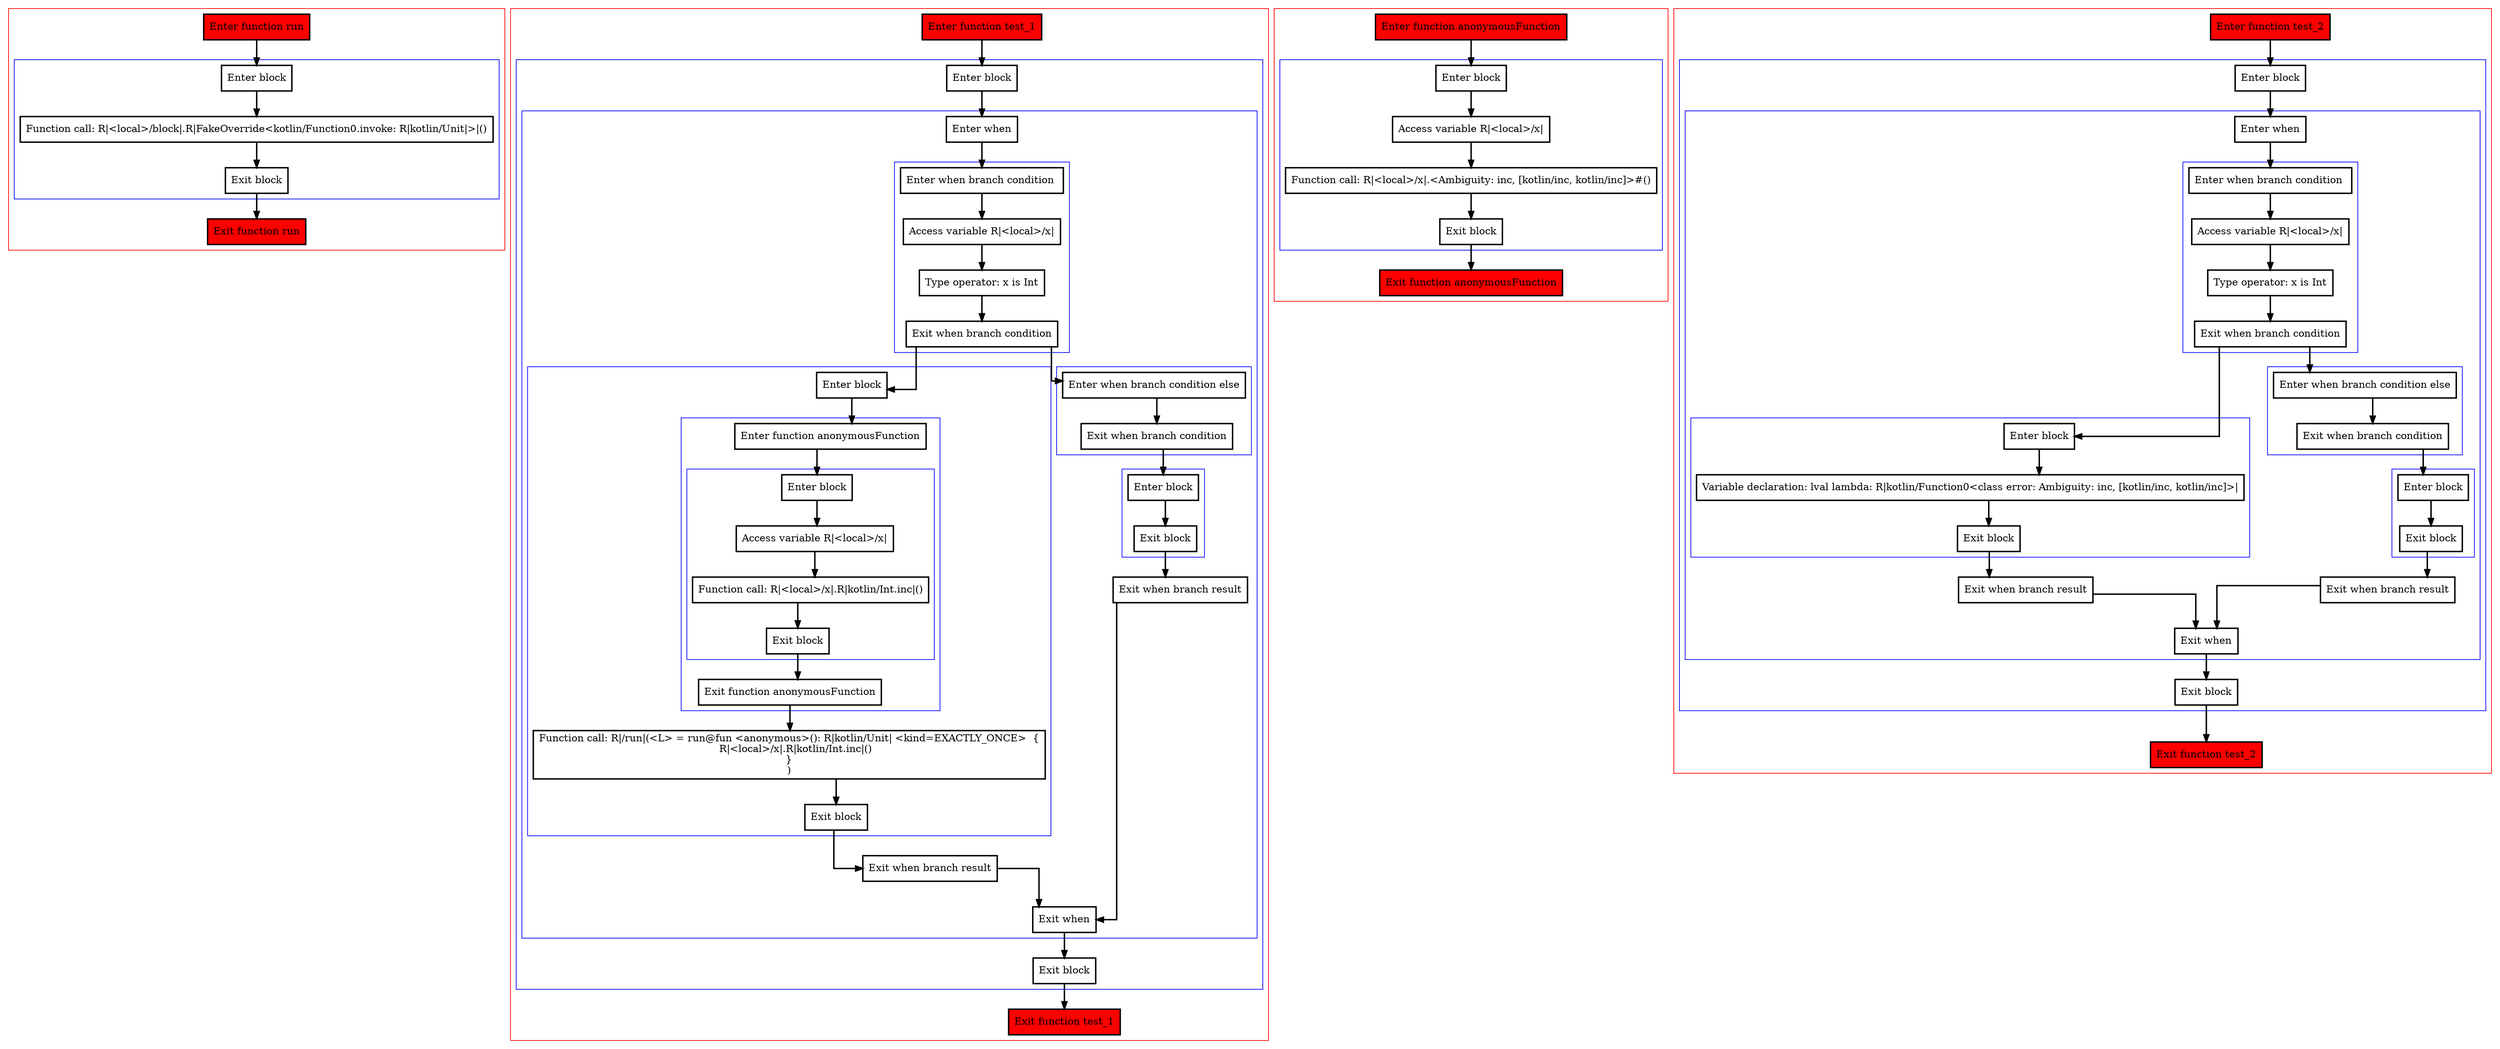 digraph lambdas_kt {
  graph [splines=ortho nodesep=3]
  node [shape=box penwidth=2]
  edge [penwidth=2]

  subgraph cluster_0 {
    color=red
    0 [label="Enter function run" style="filled" fillcolor=red];
    subgraph cluster_1 {
      color=blue
      1 [label="Enter block"];
      2 [label="Function call: R|<local>/block|.R|FakeOverride<kotlin/Function0.invoke: R|kotlin/Unit|>|()"];
      3 [label="Exit block"];
    }
    4 [label="Exit function run" style="filled" fillcolor=red];
  }

  0 -> {1};
  1 -> {2};
  2 -> {3};
  3 -> {4};

  subgraph cluster_2 {
    color=red
    5 [label="Enter function test_1" style="filled" fillcolor=red];
    subgraph cluster_3 {
      color=blue
      6 [label="Enter block"];
      subgraph cluster_4 {
        color=blue
        7 [label="Enter when"];
        subgraph cluster_5 {
          color=blue
          8 [label="Enter when branch condition "];
          9 [label="Access variable R|<local>/x|"];
          10 [label="Type operator: x is Int"];
          11 [label="Exit when branch condition"];
        }
        subgraph cluster_6 {
          color=blue
          12 [label="Enter block"];
          subgraph cluster_7 {
            color=blue
            13 [label="Enter function anonymousFunction"];
            subgraph cluster_8 {
              color=blue
              14 [label="Enter block"];
              15 [label="Access variable R|<local>/x|"];
              16 [label="Function call: R|<local>/x|.R|kotlin/Int.inc|()"];
              17 [label="Exit block"];
            }
            18 [label="Exit function anonymousFunction"];
          }
          19 [label="Function call: R|/run|(<L> = run@fun <anonymous>(): R|kotlin/Unit| <kind=EXACTLY_ONCE>  {
    R|<local>/x|.R|kotlin/Int.inc|()
}
)"];
          20 [label="Exit block"];
        }
        21 [label="Exit when branch result"];
        subgraph cluster_9 {
          color=blue
          22 [label="Enter when branch condition else"];
          23 [label="Exit when branch condition"];
        }
        subgraph cluster_10 {
          color=blue
          24 [label="Enter block"];
          25 [label="Exit block"];
        }
        26 [label="Exit when branch result"];
        27 [label="Exit when"];
      }
      28 [label="Exit block"];
    }
    29 [label="Exit function test_1" style="filled" fillcolor=red];
  }

  5 -> {6};
  6 -> {7};
  7 -> {8};
  8 -> {9};
  9 -> {10};
  10 -> {11};
  11 -> {12 22};
  12 -> {13};
  13 -> {14};
  14 -> {15};
  15 -> {16};
  16 -> {17};
  17 -> {18};
  18 -> {19};
  19 -> {20};
  20 -> {21};
  21 -> {27};
  22 -> {23};
  23 -> {24};
  24 -> {25};
  25 -> {26};
  26 -> {27};
  27 -> {28};
  28 -> {29};

  subgraph cluster_11 {
    color=red
    30 [label="Enter function anonymousFunction" style="filled" fillcolor=red];
    subgraph cluster_12 {
      color=blue
      31 [label="Enter block"];
      32 [label="Access variable R|<local>/x|"];
      33 [label="Function call: R|<local>/x|.<Ambiguity: inc, [kotlin/inc, kotlin/inc]>#()"];
      34 [label="Exit block"];
    }
    35 [label="Exit function anonymousFunction" style="filled" fillcolor=red];
  }

  30 -> {31};
  31 -> {32};
  32 -> {33};
  33 -> {34};
  34 -> {35};

  subgraph cluster_13 {
    color=red
    36 [label="Enter function test_2" style="filled" fillcolor=red];
    subgraph cluster_14 {
      color=blue
      37 [label="Enter block"];
      subgraph cluster_15 {
        color=blue
        38 [label="Enter when"];
        subgraph cluster_16 {
          color=blue
          39 [label="Enter when branch condition "];
          40 [label="Access variable R|<local>/x|"];
          41 [label="Type operator: x is Int"];
          42 [label="Exit when branch condition"];
        }
        subgraph cluster_17 {
          color=blue
          43 [label="Enter block"];
          44 [label="Variable declaration: lval lambda: R|kotlin/Function0<class error: Ambiguity: inc, [kotlin/inc, kotlin/inc]>|"];
          45 [label="Exit block"];
        }
        46 [label="Exit when branch result"];
        subgraph cluster_18 {
          color=blue
          47 [label="Enter when branch condition else"];
          48 [label="Exit when branch condition"];
        }
        subgraph cluster_19 {
          color=blue
          49 [label="Enter block"];
          50 [label="Exit block"];
        }
        51 [label="Exit when branch result"];
        52 [label="Exit when"];
      }
      53 [label="Exit block"];
    }
    54 [label="Exit function test_2" style="filled" fillcolor=red];
  }

  36 -> {37};
  37 -> {38};
  38 -> {39};
  39 -> {40};
  40 -> {41};
  41 -> {42};
  42 -> {43 47};
  43 -> {44};
  44 -> {45};
  45 -> {46};
  46 -> {52};
  47 -> {48};
  48 -> {49};
  49 -> {50};
  50 -> {51};
  51 -> {52};
  52 -> {53};
  53 -> {54};

}
